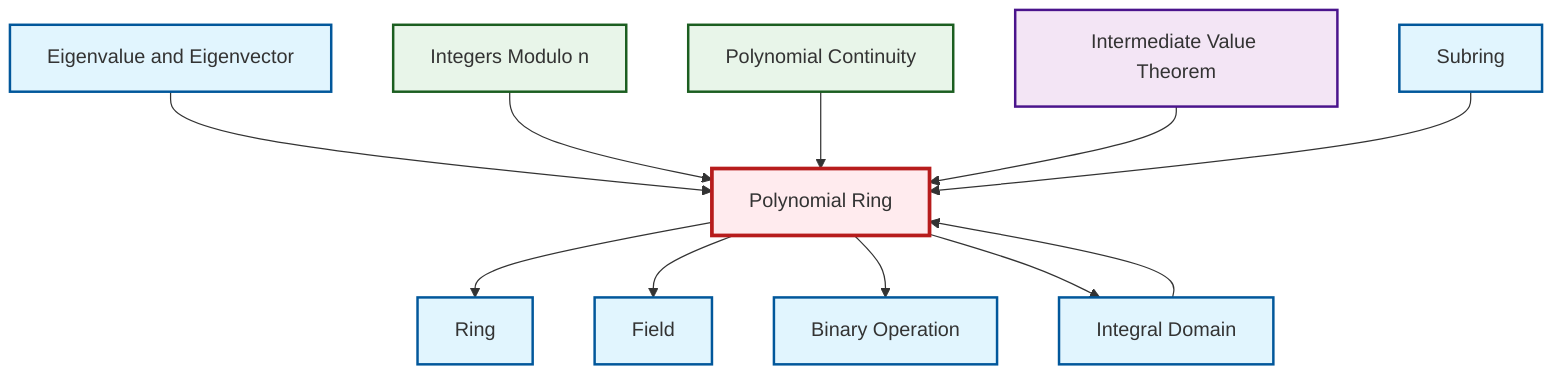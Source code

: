 graph TD
    classDef definition fill:#e1f5fe,stroke:#01579b,stroke-width:2px
    classDef theorem fill:#f3e5f5,stroke:#4a148c,stroke-width:2px
    classDef axiom fill:#fff3e0,stroke:#e65100,stroke-width:2px
    classDef example fill:#e8f5e9,stroke:#1b5e20,stroke-width:2px
    classDef current fill:#ffebee,stroke:#b71c1c,stroke-width:3px
    def-ring["Ring"]:::definition
    def-field["Field"]:::definition
    def-binary-operation["Binary Operation"]:::definition
    ex-polynomial-continuity["Polynomial Continuity"]:::example
    def-subring["Subring"]:::definition
    def-integral-domain["Integral Domain"]:::definition
    def-polynomial-ring["Polynomial Ring"]:::definition
    def-eigenvalue-eigenvector["Eigenvalue and Eigenvector"]:::definition
    ex-quotient-integers-mod-n["Integers Modulo n"]:::example
    thm-intermediate-value["Intermediate Value Theorem"]:::theorem
    def-eigenvalue-eigenvector --> def-polynomial-ring
    def-polynomial-ring --> def-ring
    def-integral-domain --> def-polynomial-ring
    def-polynomial-ring --> def-field
    def-polynomial-ring --> def-binary-operation
    ex-quotient-integers-mod-n --> def-polynomial-ring
    ex-polynomial-continuity --> def-polynomial-ring
    thm-intermediate-value --> def-polynomial-ring
    def-polynomial-ring --> def-integral-domain
    def-subring --> def-polynomial-ring
    class def-polynomial-ring current